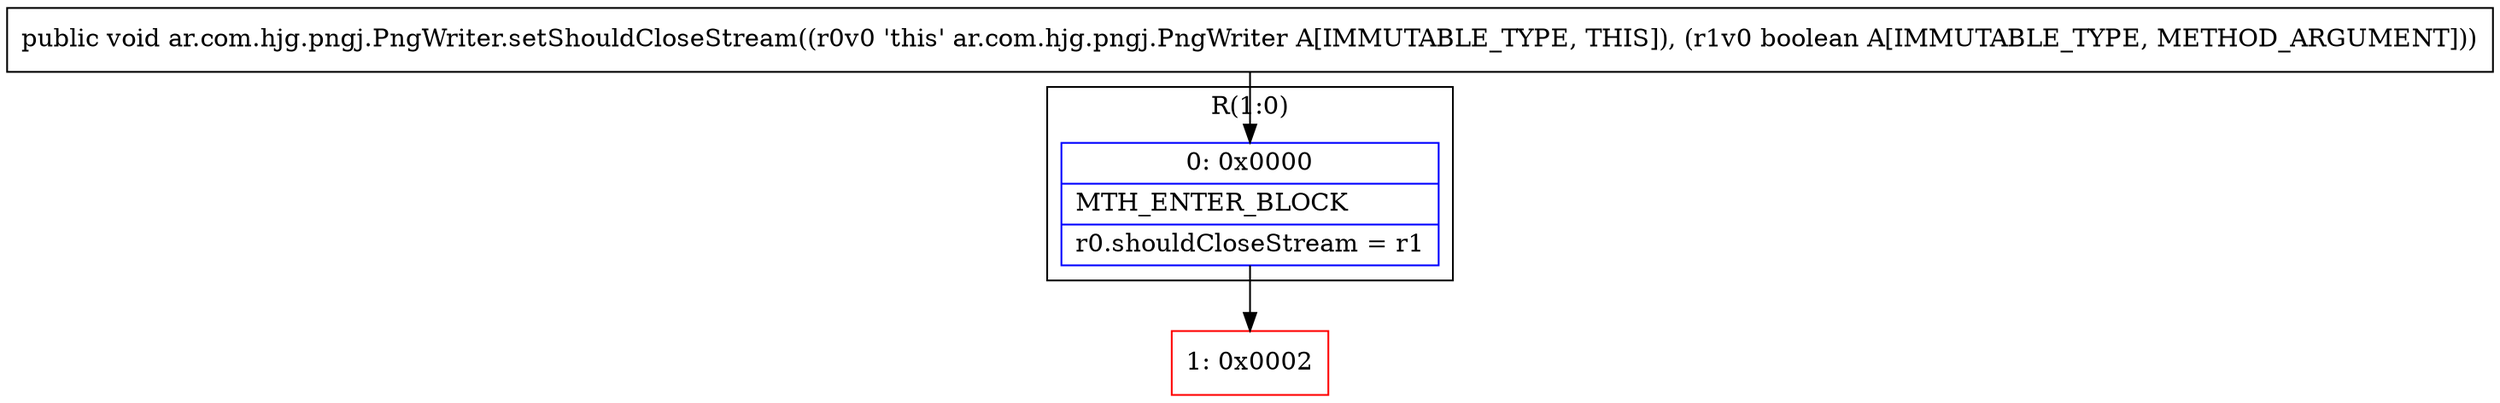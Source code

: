 digraph "CFG forar.com.hjg.pngj.PngWriter.setShouldCloseStream(Z)V" {
subgraph cluster_Region_1853885052 {
label = "R(1:0)";
node [shape=record,color=blue];
Node_0 [shape=record,label="{0\:\ 0x0000|MTH_ENTER_BLOCK\l|r0.shouldCloseStream = r1\l}"];
}
Node_1 [shape=record,color=red,label="{1\:\ 0x0002}"];
MethodNode[shape=record,label="{public void ar.com.hjg.pngj.PngWriter.setShouldCloseStream((r0v0 'this' ar.com.hjg.pngj.PngWriter A[IMMUTABLE_TYPE, THIS]), (r1v0 boolean A[IMMUTABLE_TYPE, METHOD_ARGUMENT])) }"];
MethodNode -> Node_0;
Node_0 -> Node_1;
}

